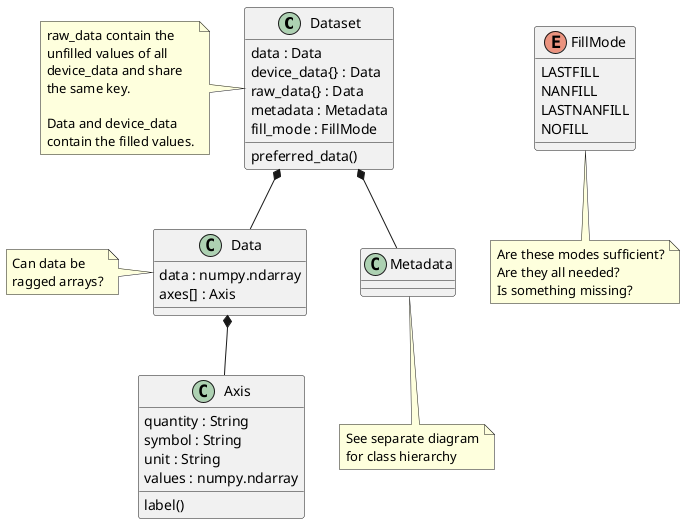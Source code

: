 @startuml

class Dataset {
    data : Data
    device_data{} : Data
    raw_data{} : Data
    metadata : Metadata
    fill_mode : FillMode

    preferred_data()
}
note left: raw_data contain the\nunfilled values of all\ndevice_data and share\nthe same key.\n\nData and device_data\ncontain the filled values.

enum FillMode {
    LASTFILL
    NANFILL
    LASTNANFILL
    NOFILL
}
note bottom: Are these modes sufficient?\nAre they all needed?\nIs something missing?

class Metadata
note bottom: See separate diagram\nfor class hierarchy


class Data {
    data : numpy.ndarray
    axes[] : Axis
}
note left: Can data be\nragged arrays?

class Axis {
    quantity : String
    symbol : String
    unit : String
    values : numpy.ndarray

    label()
}

Dataset *-- Metadata
Dataset *-- Data
Data *-- Axis

@enduml